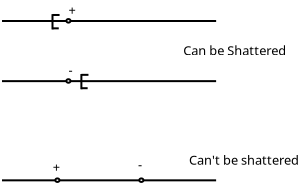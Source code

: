 <?xml version="1.0" encoding="UTF-8"?>
<dia:diagram xmlns:dia="http://www.lysator.liu.se/~alla/dia/">
  <dia:layer name="Background" visible="true" active="true">
    <dia:object type="Standard - Line" version="0" id="O0">
      <dia:attribute name="obj_pos">
        <dia:point val="0.028,-20.001"/>
      </dia:attribute>
      <dia:attribute name="obj_bb">
        <dia:rectangle val="-0.022,-20.051;10.784,-19.951"/>
      </dia:attribute>
      <dia:attribute name="conn_endpoints">
        <dia:point val="0.028,-20.001"/>
        <dia:point val="10.734,-20.001"/>
      </dia:attribute>
      <dia:attribute name="numcp">
        <dia:int val="1"/>
      </dia:attribute>
    </dia:object>
    <dia:object type="Standard - Ellipse" version="0" id="O1">
      <dia:attribute name="obj_pos">
        <dia:point val="3.247,-20.098"/>
      </dia:attribute>
      <dia:attribute name="obj_bb">
        <dia:rectangle val="3.197,-20.148;3.502,-19.87"/>
      </dia:attribute>
      <dia:attribute name="elem_corner">
        <dia:point val="3.247,-20.098"/>
      </dia:attribute>
      <dia:attribute name="elem_width">
        <dia:real val="0.204"/>
      </dia:attribute>
      <dia:attribute name="elem_height">
        <dia:real val="0.177"/>
      </dia:attribute>
    </dia:object>
    <dia:object type="Standard - Text" version="1" id="O2">
      <dia:attribute name="obj_pos">
        <dia:point val="3.356,-20.316"/>
      </dia:attribute>
      <dia:attribute name="obj_bb">
        <dia:rectangle val="3.356,-20.911;3.894,-20.163"/>
      </dia:attribute>
      <dia:attribute name="text">
        <dia:composite type="text">
          <dia:attribute name="string">
            <dia:string>#+#</dia:string>
          </dia:attribute>
          <dia:attribute name="font">
            <dia:font family="sans" style="0" name="Helvetica"/>
          </dia:attribute>
          <dia:attribute name="height">
            <dia:real val="0.8"/>
          </dia:attribute>
          <dia:attribute name="pos">
            <dia:point val="3.356,-20.316"/>
          </dia:attribute>
          <dia:attribute name="color">
            <dia:color val="#000000"/>
          </dia:attribute>
          <dia:attribute name="alignment">
            <dia:enum val="0"/>
          </dia:attribute>
        </dia:composite>
      </dia:attribute>
      <dia:attribute name="valign">
        <dia:enum val="3"/>
      </dia:attribute>
    </dia:object>
    <dia:object type="Standard - PolyLine" version="0" id="O3">
      <dia:attribute name="obj_pos">
        <dia:point val="2.906,-20.302"/>
      </dia:attribute>
      <dia:attribute name="obj_bb">
        <dia:rectangle val="2.502,-20.352;2.956,-20.252"/>
      </dia:attribute>
      <dia:attribute name="poly_points">
        <dia:point val="2.906,-20.302"/>
        <dia:point val="2.552,-20.302"/>
      </dia:attribute>
    </dia:object>
    <dia:object type="Standard - PolyLine" version="0" id="O4">
      <dia:attribute name="obj_pos">
        <dia:point val="2.552,-20.343"/>
      </dia:attribute>
      <dia:attribute name="obj_bb">
        <dia:rectangle val="2.502,-20.393;2.602,-19.529"/>
      </dia:attribute>
      <dia:attribute name="poly_points">
        <dia:point val="2.552,-20.343"/>
        <dia:point val="2.552,-19.579"/>
      </dia:attribute>
    </dia:object>
    <dia:object type="Standard - PolyLine" version="0" id="O5">
      <dia:attribute name="obj_pos">
        <dia:point val="2.552,-19.634"/>
      </dia:attribute>
      <dia:attribute name="obj_bb">
        <dia:rectangle val="2.502,-19.684;2.915,-19.584"/>
      </dia:attribute>
      <dia:attribute name="poly_points">
        <dia:point val="2.552,-19.634"/>
        <dia:point val="2.865,-19.634"/>
      </dia:attribute>
    </dia:object>
    <dia:object type="Standard - Line" version="0" id="O6">
      <dia:attribute name="obj_pos">
        <dia:point val="0.027,-16.994"/>
      </dia:attribute>
      <dia:attribute name="obj_bb">
        <dia:rectangle val="-0.023,-17.044;10.783,-16.944"/>
      </dia:attribute>
      <dia:attribute name="conn_endpoints">
        <dia:point val="0.027,-16.994"/>
        <dia:point val="10.733,-16.994"/>
      </dia:attribute>
      <dia:attribute name="numcp">
        <dia:int val="1"/>
      </dia:attribute>
    </dia:object>
    <dia:object type="Standard - Ellipse" version="0" id="O7">
      <dia:attribute name="obj_pos">
        <dia:point val="3.246,-17.091"/>
      </dia:attribute>
      <dia:attribute name="obj_bb">
        <dia:rectangle val="3.196,-17.141;3.5,-16.864"/>
      </dia:attribute>
      <dia:attribute name="elem_corner">
        <dia:point val="3.246,-17.091"/>
      </dia:attribute>
      <dia:attribute name="elem_width">
        <dia:real val="0.204"/>
      </dia:attribute>
      <dia:attribute name="elem_height">
        <dia:real val="0.177"/>
      </dia:attribute>
    </dia:object>
    <dia:object type="Standard - Text" version="1" id="O8">
      <dia:attribute name="obj_pos">
        <dia:point val="3.355,-17.309"/>
      </dia:attribute>
      <dia:attribute name="obj_bb">
        <dia:rectangle val="3.355,-17.904;3.585,-17.157"/>
      </dia:attribute>
      <dia:attribute name="text">
        <dia:composite type="text">
          <dia:attribute name="string">
            <dia:string>#-#</dia:string>
          </dia:attribute>
          <dia:attribute name="font">
            <dia:font family="sans" style="0" name="Helvetica"/>
          </dia:attribute>
          <dia:attribute name="height">
            <dia:real val="0.8"/>
          </dia:attribute>
          <dia:attribute name="pos">
            <dia:point val="3.355,-17.309"/>
          </dia:attribute>
          <dia:attribute name="color">
            <dia:color val="#000000"/>
          </dia:attribute>
          <dia:attribute name="alignment">
            <dia:enum val="0"/>
          </dia:attribute>
        </dia:composite>
      </dia:attribute>
      <dia:attribute name="valign">
        <dia:enum val="3"/>
      </dia:attribute>
    </dia:object>
    <dia:object type="Standard - PolyLine" version="0" id="O9">
      <dia:attribute name="obj_pos">
        <dia:point val="4.35,-17.309"/>
      </dia:attribute>
      <dia:attribute name="obj_bb">
        <dia:rectangle val="3.946,-17.359;4.4,-17.259"/>
      </dia:attribute>
      <dia:attribute name="poly_points">
        <dia:point val="4.35,-17.309"/>
        <dia:point val="3.996,-17.309"/>
      </dia:attribute>
    </dia:object>
    <dia:object type="Standard - PolyLine" version="0" id="O10">
      <dia:attribute name="obj_pos">
        <dia:point val="3.996,-17.35"/>
      </dia:attribute>
      <dia:attribute name="obj_bb">
        <dia:rectangle val="3.946,-17.4;4.046,-16.537"/>
      </dia:attribute>
      <dia:attribute name="poly_points">
        <dia:point val="3.996,-17.35"/>
        <dia:point val="3.996,-16.587"/>
      </dia:attribute>
    </dia:object>
    <dia:object type="Standard - PolyLine" version="0" id="O11">
      <dia:attribute name="obj_pos">
        <dia:point val="3.996,-16.641"/>
      </dia:attribute>
      <dia:attribute name="obj_bb">
        <dia:rectangle val="3.946,-16.691;4.359,-16.591"/>
      </dia:attribute>
      <dia:attribute name="poly_points">
        <dia:point val="3.996,-16.641"/>
        <dia:point val="4.309,-16.641"/>
      </dia:attribute>
    </dia:object>
    <dia:object type="Standard - Line" version="0" id="O12">
      <dia:attribute name="obj_pos">
        <dia:point val="0.027,-12.034"/>
      </dia:attribute>
      <dia:attribute name="obj_bb">
        <dia:rectangle val="-0.023,-12.084;10.783,-11.984"/>
      </dia:attribute>
      <dia:attribute name="conn_endpoints">
        <dia:point val="0.027,-12.034"/>
        <dia:point val="10.733,-12.034"/>
      </dia:attribute>
      <dia:attribute name="numcp">
        <dia:int val="1"/>
      </dia:attribute>
    </dia:object>
    <dia:object type="Standard - Ellipse" version="0" id="O13">
      <dia:attribute name="obj_pos">
        <dia:point val="2.695,-12.13"/>
      </dia:attribute>
      <dia:attribute name="obj_bb">
        <dia:rectangle val="2.645,-12.18;2.95,-11.903"/>
      </dia:attribute>
      <dia:attribute name="elem_corner">
        <dia:point val="2.695,-12.13"/>
      </dia:attribute>
      <dia:attribute name="elem_width">
        <dia:real val="0.204"/>
      </dia:attribute>
      <dia:attribute name="elem_height">
        <dia:real val="0.177"/>
      </dia:attribute>
    </dia:object>
    <dia:object type="Standard - Ellipse" version="0" id="O14">
      <dia:attribute name="obj_pos">
        <dia:point val="6.893,-12.13"/>
      </dia:attribute>
      <dia:attribute name="obj_bb">
        <dia:rectangle val="6.843,-12.18;7.148,-11.903"/>
      </dia:attribute>
      <dia:attribute name="elem_corner">
        <dia:point val="6.893,-12.13"/>
      </dia:attribute>
      <dia:attribute name="elem_width">
        <dia:real val="0.204"/>
      </dia:attribute>
      <dia:attribute name="elem_height">
        <dia:real val="0.177"/>
      </dia:attribute>
    </dia:object>
    <dia:object type="Standard - Text" version="1" id="O15">
      <dia:attribute name="obj_pos">
        <dia:point val="6.832,-12.587"/>
      </dia:attribute>
      <dia:attribute name="obj_bb">
        <dia:rectangle val="6.832,-13.182;7.062,-12.434"/>
      </dia:attribute>
      <dia:attribute name="text">
        <dia:composite type="text">
          <dia:attribute name="string">
            <dia:string>#-#</dia:string>
          </dia:attribute>
          <dia:attribute name="font">
            <dia:font family="sans" style="0" name="Helvetica"/>
          </dia:attribute>
          <dia:attribute name="height">
            <dia:real val="0.8"/>
          </dia:attribute>
          <dia:attribute name="pos">
            <dia:point val="6.832,-12.587"/>
          </dia:attribute>
          <dia:attribute name="color">
            <dia:color val="#000000"/>
          </dia:attribute>
          <dia:attribute name="alignment">
            <dia:enum val="0"/>
          </dia:attribute>
        </dia:composite>
      </dia:attribute>
      <dia:attribute name="valign">
        <dia:enum val="3"/>
      </dia:attribute>
    </dia:object>
    <dia:object type="Standard - Text" version="1" id="O16">
      <dia:attribute name="obj_pos">
        <dia:point val="2.566,-12.464"/>
      </dia:attribute>
      <dia:attribute name="obj_bb">
        <dia:rectangle val="2.566,-13.059;3.103,-12.312"/>
      </dia:attribute>
      <dia:attribute name="text">
        <dia:composite type="text">
          <dia:attribute name="string">
            <dia:string>#+#</dia:string>
          </dia:attribute>
          <dia:attribute name="font">
            <dia:font family="sans" style="0" name="Helvetica"/>
          </dia:attribute>
          <dia:attribute name="height">
            <dia:real val="0.8"/>
          </dia:attribute>
          <dia:attribute name="pos">
            <dia:point val="2.566,-12.464"/>
          </dia:attribute>
          <dia:attribute name="color">
            <dia:color val="#000000"/>
          </dia:attribute>
          <dia:attribute name="alignment">
            <dia:enum val="0"/>
          </dia:attribute>
        </dia:composite>
      </dia:attribute>
      <dia:attribute name="valign">
        <dia:enum val="3"/>
      </dia:attribute>
    </dia:object>
    <dia:object type="Standard - Text" version="1" id="O17">
      <dia:attribute name="obj_pos">
        <dia:point val="9.095,-18.285"/>
      </dia:attribute>
      <dia:attribute name="obj_bb">
        <dia:rectangle val="9.095,-18.88;14.697,-18.132"/>
      </dia:attribute>
      <dia:attribute name="text">
        <dia:composite type="text">
          <dia:attribute name="string">
            <dia:string>#Can be Shattered#</dia:string>
          </dia:attribute>
          <dia:attribute name="font">
            <dia:font family="sans" style="0" name="Helvetica"/>
          </dia:attribute>
          <dia:attribute name="height">
            <dia:real val="0.8"/>
          </dia:attribute>
          <dia:attribute name="pos">
            <dia:point val="9.095,-18.285"/>
          </dia:attribute>
          <dia:attribute name="color">
            <dia:color val="#000000"/>
          </dia:attribute>
          <dia:attribute name="alignment">
            <dia:enum val="0"/>
          </dia:attribute>
        </dia:composite>
      </dia:attribute>
      <dia:attribute name="valign">
        <dia:enum val="3"/>
      </dia:attribute>
    </dia:object>
    <dia:object type="Standard - Text" version="1" id="O18">
      <dia:attribute name="obj_pos">
        <dia:point val="9.381,-12.818"/>
      </dia:attribute>
      <dia:attribute name="obj_bb">
        <dia:rectangle val="9.381,-13.413;15.334,-12.666"/>
      </dia:attribute>
      <dia:attribute name="text">
        <dia:composite type="text">
          <dia:attribute name="string">
            <dia:string>#Can't be shattered#</dia:string>
          </dia:attribute>
          <dia:attribute name="font">
            <dia:font family="sans" style="0" name="Helvetica"/>
          </dia:attribute>
          <dia:attribute name="height">
            <dia:real val="0.8"/>
          </dia:attribute>
          <dia:attribute name="pos">
            <dia:point val="9.381,-12.818"/>
          </dia:attribute>
          <dia:attribute name="color">
            <dia:color val="#000000"/>
          </dia:attribute>
          <dia:attribute name="alignment">
            <dia:enum val="0"/>
          </dia:attribute>
        </dia:composite>
      </dia:attribute>
      <dia:attribute name="valign">
        <dia:enum val="3"/>
      </dia:attribute>
    </dia:object>
  </dia:layer>
</dia:diagram>
